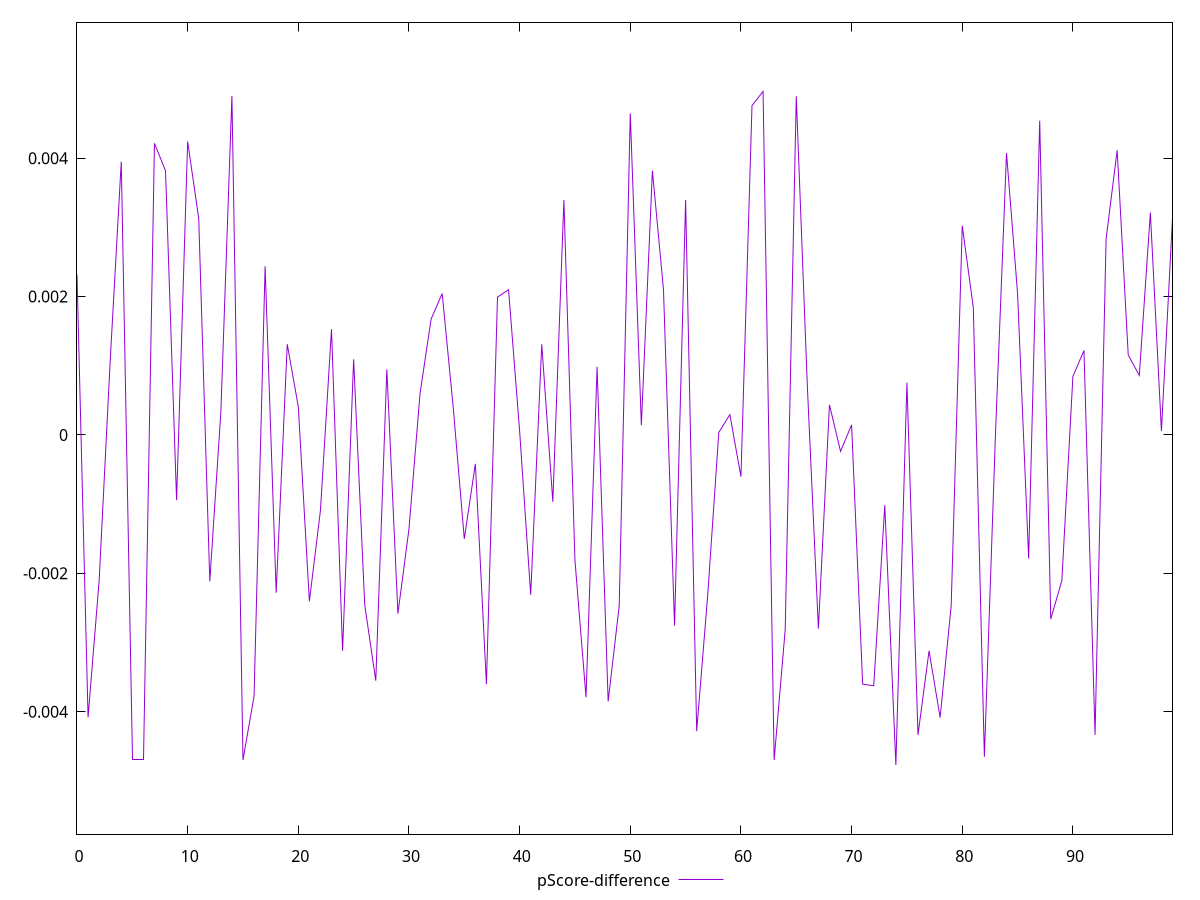 reset

$pScoreDifference <<EOF
0 0.0023197362923028653
1 -0.0040831018723639645
2 -0.0021077344871299752
3 0.001073928048188122
4 0.003950710999721663
5 -0.004696565067100922
6 -0.004696565067100922
7 0.004215482693867262
8 0.003819570579186693
9 -0.0009425365982896894
10 0.0042416864971815404
11 0.003130096715253161
12 -0.002114782577736174
13 0.0003315083106515404
14 0.004902014345057104
15 -0.004699671560898677
16 -0.0037756528608299256
17 0.002438083374954658
18 -0.0022808946498789062
19 0.001311658610755384
20 0.0004073927628225338
21 -0.0024052228614542814
22 -0.0010906657645478601
23 0.001529348572224254
24 -0.0031207110104260194
25 0.0010934955578403294
26 -0.002452887226820466
27 -0.0035529458895381394
28 0.000948731268586564
29 -0.0025828681533530407
30 -0.0013596315560633343
31 0.000597637385303787
32 0.0016747679987607622
33 0.0020446319483952147
34 0.0003963601809720829
35 -0.0015017962895618742
36 -0.00041801480798633883
37 -0.0036027904917087517
38 0.001993180927053759
39 0.002099855856947608
40 0.00005621242606845822
41 -0.0023114049242128343
42 0.001311658610755384
43 -0.0009664124090188464
44 0.003396040487934404
45 -0.0018121749268585896
46 -0.0037918857027357117
47 0.0009845358359481804
48 -0.0038509806357235055
49 -0.0024684049200468516
50 0.004647698201401096
51 0.00014142148540530197
52 0.003819570579186693
53 0.0021001998375601016
54 -0.0027559094095024467
55 0.003396040487934404
56 -0.004281254958785188
57 -0.0023114049242128343
58 0.000037782835347277555
59 0.00029333330103137323
60 -0.0006036489201492676
61 0.004762069299912528
62 0.004965531871838791
63 -0.004699671560898677
64 -0.002816377369396897
65 0.0048970194930239574
66 0.0007126075122785291
67 -0.002799856007232482
68 0.0004350755474629153
69 -0.00023717498746442245
70 0.00014602702643162768
71 -0.0036027904917087517
72 -0.003625732273343507
73 -0.001016388476754393
74 -0.0047708728240448695
75 0.0007546627337206013
76 -0.004336150141472039
77 -0.003121104036296396
78 -0.0040861337831691324
79 -0.0024684049200468516
80 0.0030243129688355963
81 0.0018396808903870798
82 -0.004652396920300228
83 -6.859614753995658e-8
84 0.004075845710716952
85 0.0020446319483952147
86 -0.0017863504161724775
87 0.004541877085665613
88 -0.0026610465055119104
89 -0.0021077344871299752
90 0.0008469934617796326
91 0.0012208704061611453
92 -0.004336150141472039
93 0.0028340001026992967
94 0.004114676975554746
95 0.0011561336079778245
96 0.0008605299795423349
97 0.003215260575749732
98 0.00005621242606845822
99 0.0031336132391479588
EOF

set key outside below
set xrange [0:99]
set yrange [-0.0057708728240448695:0.005965531871838791]
set trange [-0.0057708728240448695:0.005965531871838791]
set terminal svg size 640, 500 enhanced background rgb 'white'
set output "report_00013_2021-02-09T12-04-24.940Z/max-potential-fid/samples/pages+cached+noadtech+nomedia+nocss/pScore-difference/values.svg"

plot $pScoreDifference title "pScore-difference" with line

reset
